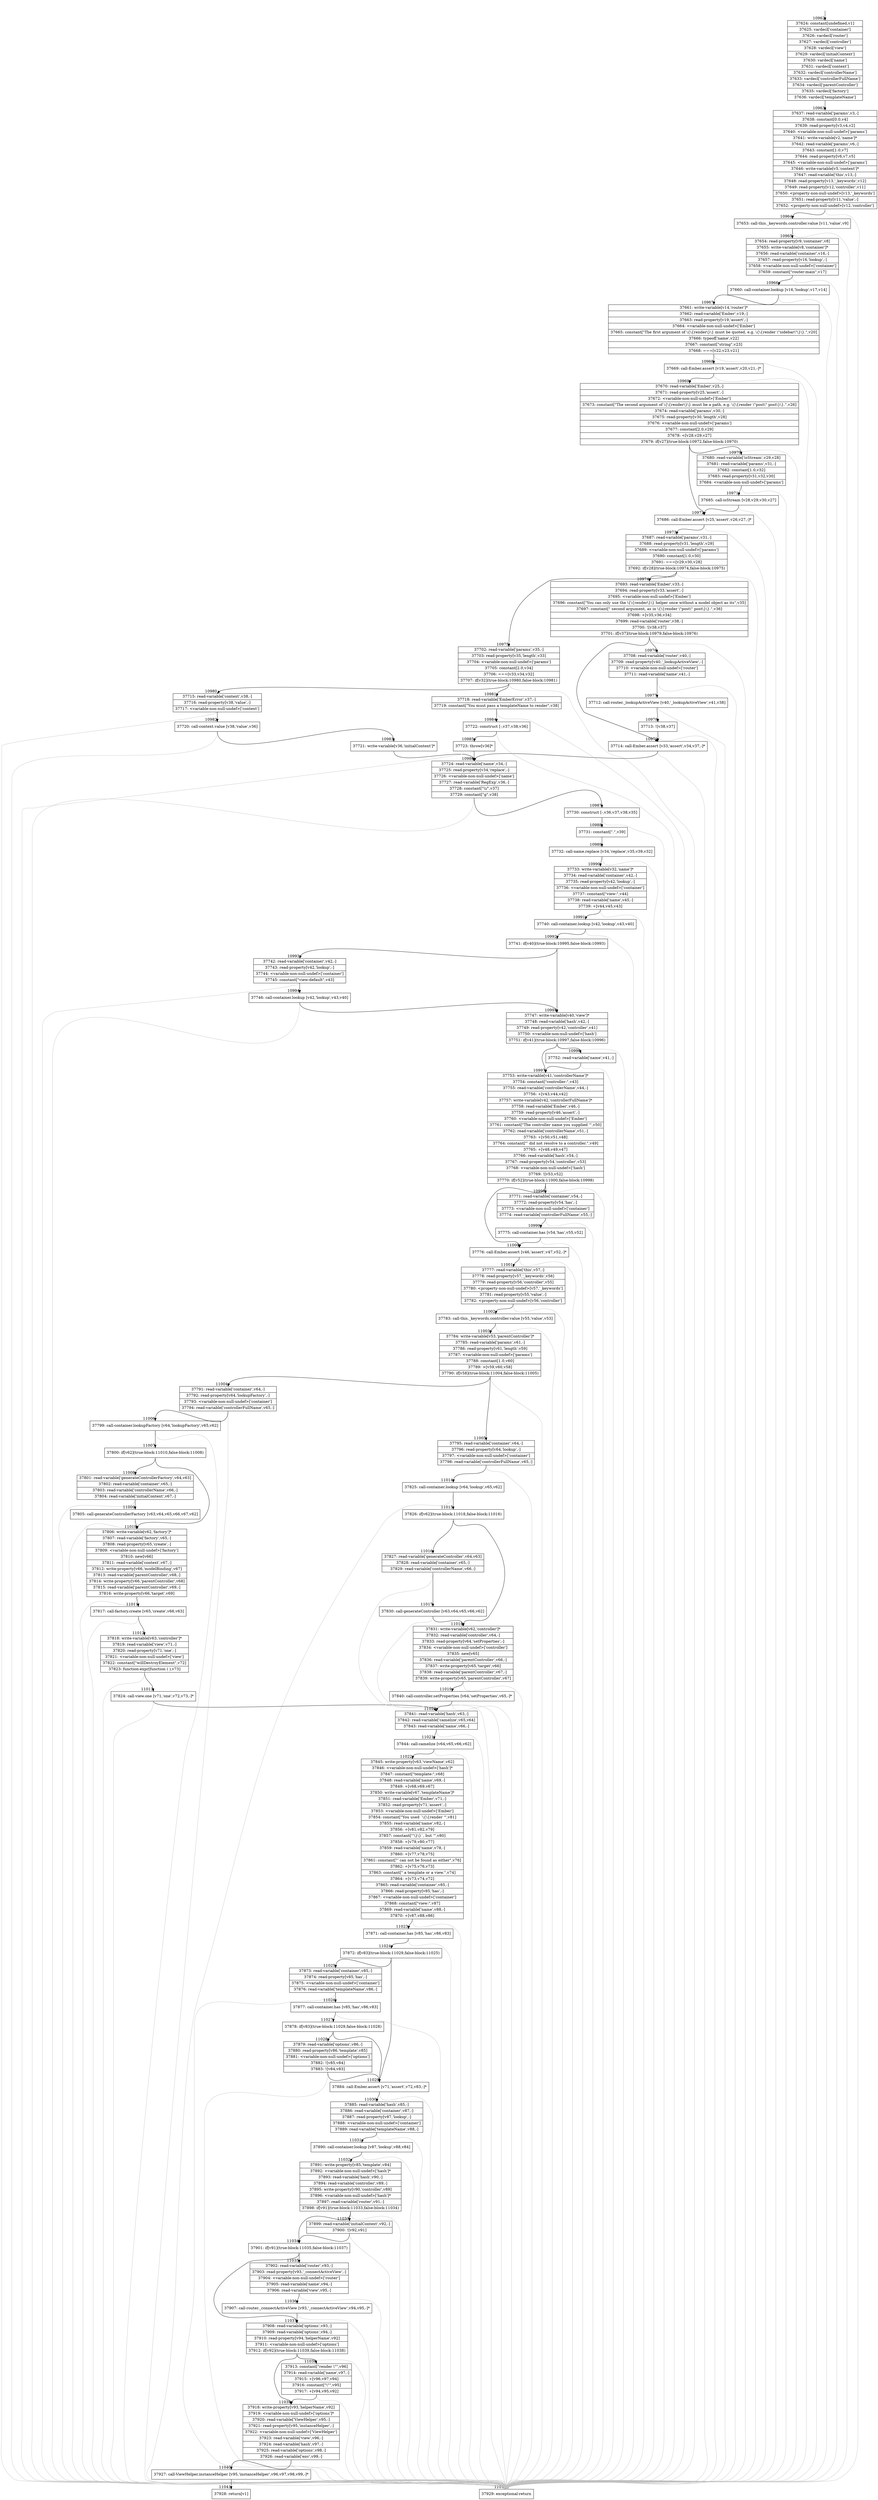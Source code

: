 digraph {
rankdir="TD"
BB_entry915[shape=none,label=""];
BB_entry915 -> BB10962 [tailport=s, headport=n, headlabel="    10962"]
BB10962 [shape=record label="{37624: constant[undefined,v1]|37625: vardecl['container']|37626: vardecl['router']|37627: vardecl['controller']|37628: vardecl['view']|37629: vardecl['initialContext']|37630: vardecl['name']|37631: vardecl['context']|37632: vardecl['controllerName']|37633: vardecl['controllerFullName']|37634: vardecl['parentController']|37635: vardecl['factory']|37636: vardecl['templateName']}" ] 
BB10962 -> BB10963 [tailport=s, headport=n, headlabel="      10963"]
BB10963 [shape=record label="{37637: read-variable['params',v3,-]|37638: constant[0.0,v4]|37639: read-property[v3,v4,v2]|37640: \<variable-non-null-undef\>['params']|37641: write-variable[v2,'name']*|37642: read-variable['params',v6,-]|37643: constant[1.0,v7]|37644: read-property[v6,v7,v5]|37645: \<variable-non-null-undef\>['params']|37646: write-variable[v5,'context']*|37647: read-variable['this',v13,-]|37648: read-property[v13,'_keywords',v12]|37649: read-property[v12,'controller',v11]|37650: \<property-non-null-undef\>[v13,'_keywords']|37651: read-property[v11,'value',-]|37652: \<property-non-null-undef\>[v12,'controller']}" ] 
BB10963 -> BB10964 [tailport=s, headport=n, headlabel="      10964"]
BB10963 -> BB11042 [tailport=s, headport=n, color=gray, headlabel="      11042"]
BB10964 [shape=record label="{37653: call-this._keywords.controller.value [v11,'value',v9]}" ] 
BB10964 -> BB10965 [tailport=s, headport=n, headlabel="      10965"]
BB10964 -> BB11042 [tailport=s, headport=n, color=gray]
BB10965 [shape=record label="{37654: read-property[v9,'container',v8]|37655: write-variable[v8,'container']*|37656: read-variable['container',v16,-]|37657: read-property[v16,'lookup',-]|37658: \<variable-non-null-undef\>['container']|37659: constant[\"router:main\",v17]}" ] 
BB10965 -> BB10966 [tailport=s, headport=n, headlabel="      10966"]
BB10965 -> BB11042 [tailport=s, headport=n, color=gray]
BB10966 [shape=record label="{37660: call-container.lookup [v16,'lookup',v17,v14]}" ] 
BB10966 -> BB10967 [tailport=s, headport=n, headlabel="      10967"]
BB10966 -> BB11042 [tailport=s, headport=n, color=gray]
BB10967 [shape=record label="{37661: write-variable[v14,'router']*|37662: read-variable['Ember',v19,-]|37663: read-property[v19,'assert',-]|37664: \<variable-non-null-undef\>['Ember']|37665: constant[\"The first argument of \\\{\\\{render\\\}\\\} must be quoted, e.g. \\\{\\\{render \\\"sidebar\\\"\\\}\\\}.\",v20]|37666: typeof['name',v22]|37667: constant[\"string\",v23]|37668: ===[v22,v23,v21]}" ] 
BB10967 -> BB10968 [tailport=s, headport=n, headlabel="      10968"]
BB10967 -> BB11042 [tailport=s, headport=n, color=gray]
BB10968 [shape=record label="{37669: call-Ember.assert [v19,'assert',v20,v21,-]*}" ] 
BB10968 -> BB10969 [tailport=s, headport=n, headlabel="      10969"]
BB10968 -> BB11042 [tailport=s, headport=n, color=gray]
BB10969 [shape=record label="{37670: read-variable['Ember',v25,-]|37671: read-property[v25,'assert',-]|37672: \<variable-non-null-undef\>['Ember']|37673: constant[\"The second argument of \\\{\\\{render\\\}\\\} must be a path, e.g. \\\{\\\{render \\\"post\\\" post\\\}\\\}.\",v26]|37674: read-variable['params',v30,-]|37675: read-property[v30,'length',v28]|37676: \<variable-non-null-undef\>['params']|37677: constant[2.0,v29]|37678: \<[v28,v29,v27]|37679: if[v27](true-block:10972,false-block:10970)}" ] 
BB10969 -> BB10972 [tailport=s, headport=n, headlabel="      10972"]
BB10969 -> BB10970 [tailport=s, headport=n, headlabel="      10970"]
BB10969 -> BB11042 [tailport=s, headport=n, color=gray]
BB10970 [shape=record label="{37680: read-variable['isStream',v29,v28]|37681: read-variable['params',v31,-]|37682: constant[1.0,v32]|37683: read-property[v31,v32,v30]|37684: \<variable-non-null-undef\>['params']}" ] 
BB10970 -> BB10971 [tailport=s, headport=n, headlabel="      10971"]
BB10970 -> BB11042 [tailport=s, headport=n, color=gray]
BB10971 [shape=record label="{37685: call-isStream [v28,v29,v30,v27]}" ] 
BB10971 -> BB10972 [tailport=s, headport=n]
BB10971 -> BB11042 [tailport=s, headport=n, color=gray]
BB10972 [shape=record label="{37686: call-Ember.assert [v25,'assert',v26,v27,-]*}" ] 
BB10972 -> BB10973 [tailport=s, headport=n, headlabel="      10973"]
BB10972 -> BB11042 [tailport=s, headport=n, color=gray]
BB10973 [shape=record label="{37687: read-variable['params',v31,-]|37688: read-property[v31,'length',v29]|37689: \<variable-non-null-undef\>['params']|37690: constant[1.0,v30]|37691: ===[v29,v30,v28]|37692: if[v28](true-block:10974,false-block:10975)}" ] 
BB10973 -> BB10974 [tailport=s, headport=n, headlabel="      10974"]
BB10973 -> BB10975 [tailport=s, headport=n, headlabel="      10975"]
BB10973 -> BB11042 [tailport=s, headport=n, color=gray]
BB10974 [shape=record label="{37693: read-variable['Ember',v33,-]|37694: read-property[v33,'assert',-]|37695: \<variable-non-null-undef\>['Ember']|37696: constant[\"You can only use the \\\{\\\{render\\\}\\\} helper once without a model object as its\",v35]|37697: constant[\" second argument, as in \\\{\\\{render \\\"post\\\" post\\\}\\\}.\",v36]|37698: +[v35,v36,v34]|37699: read-variable['router',v38,-]|37700: ![v38,v37]|37701: if[v37](true-block:10979,false-block:10976)}" ] 
BB10974 -> BB10979 [tailport=s, headport=n, headlabel="      10979"]
BB10974 -> BB10976 [tailport=s, headport=n, headlabel="      10976"]
BB10974 -> BB11042 [tailport=s, headport=n, color=gray]
BB10975 [shape=record label="{37702: read-variable['params',v35,-]|37703: read-property[v35,'length',v33]|37704: \<variable-non-null-undef\>['params']|37705: constant[2.0,v34]|37706: ===[v33,v34,v32]|37707: if[v32](true-block:10980,false-block:10981)}" ] 
BB10975 -> BB10980 [tailport=s, headport=n, headlabel="      10980"]
BB10975 -> BB10981 [tailport=s, headport=n, headlabel="      10981"]
BB10975 -> BB11042 [tailport=s, headport=n, color=gray]
BB10976 [shape=record label="{37708: read-variable['router',v40,-]|37709: read-property[v40,'_lookupActiveView',-]|37710: \<variable-non-null-undef\>['router']|37711: read-variable['name',v41,-]}" ] 
BB10976 -> BB10977 [tailport=s, headport=n, headlabel="      10977"]
BB10976 -> BB11042 [tailport=s, headport=n, color=gray]
BB10977 [shape=record label="{37712: call-router._lookupActiveView [v40,'_lookupActiveView',v41,v38]}" ] 
BB10977 -> BB10978 [tailport=s, headport=n, headlabel="      10978"]
BB10977 -> BB11042 [tailport=s, headport=n, color=gray]
BB10978 [shape=record label="{37713: ![v38,v37]}" ] 
BB10978 -> BB10979 [tailport=s, headport=n]
BB10978 -> BB11042 [tailport=s, headport=n, color=gray]
BB10979 [shape=record label="{37714: call-Ember.assert [v33,'assert',v34,v37,-]*}" ] 
BB10979 -> BB10986 [tailport=s, headport=n, headlabel="      10986"]
BB10979 -> BB11042 [tailport=s, headport=n, color=gray]
BB10980 [shape=record label="{37715: read-variable['context',v38,-]|37716: read-property[v38,'value',-]|37717: \<variable-non-null-undef\>['context']}" ] 
BB10980 -> BB10982 [tailport=s, headport=n, headlabel="      10982"]
BB10980 -> BB11042 [tailport=s, headport=n, color=gray]
BB10981 [shape=record label="{37718: read-variable['EmberError',v37,-]|37719: constant[\"You must pass a templateName to render\",v38]}" ] 
BB10981 -> BB10984 [tailport=s, headport=n, headlabel="      10984"]
BB10981 -> BB11042 [tailport=s, headport=n, color=gray]
BB10982 [shape=record label="{37720: call-context.value [v38,'value',v36]}" ] 
BB10982 -> BB10983 [tailport=s, headport=n, headlabel="      10983"]
BB10982 -> BB11042 [tailport=s, headport=n, color=gray]
BB10983 [shape=record label="{37721: write-variable[v36,'initialContext']*}" ] 
BB10983 -> BB10986 [tailport=s, headport=n]
BB10984 [shape=record label="{37722: construct [-,v37,v38,v36]}" ] 
BB10984 -> BB10985 [tailport=s, headport=n, headlabel="      10985"]
BB10984 -> BB11042 [tailport=s, headport=n, color=gray]
BB10985 [shape=record label="{37723: throw[v36]*}" ] 
BB10985 -> BB10986 [tailport=s, headport=n]
BB10985 -> BB11042 [tailport=s, headport=n, color=gray]
BB10986 [shape=record label="{37724: read-variable['name',v34,-]|37725: read-property[v34,'replace',-]|37726: \<variable-non-null-undef\>['name']|37727: read-variable['RegExp',v36,-]|37728: constant[\"\\\\/\",v37]|37729: constant[\"g\",v38]}" ] 
BB10986 -> BB10987 [tailport=s, headport=n, headlabel="      10987"]
BB10986 -> BB11042 [tailport=s, headport=n, color=gray]
BB10987 [shape=record label="{37730: construct [-,v36,v37,v38,v35]}" ] 
BB10987 -> BB10988 [tailport=s, headport=n, headlabel="      10988"]
BB10987 -> BB11042 [tailport=s, headport=n, color=gray]
BB10988 [shape=record label="{37731: constant[\".\",v39]}" ] 
BB10988 -> BB10989 [tailport=s, headport=n, headlabel="      10989"]
BB10989 [shape=record label="{37732: call-name.replace [v34,'replace',v35,v39,v32]}" ] 
BB10989 -> BB10990 [tailport=s, headport=n, headlabel="      10990"]
BB10989 -> BB11042 [tailport=s, headport=n, color=gray]
BB10990 [shape=record label="{37733: write-variable[v32,'name']*|37734: read-variable['container',v42,-]|37735: read-property[v42,'lookup',-]|37736: \<variable-non-null-undef\>['container']|37737: constant[\"view:\",v44]|37738: read-variable['name',v45,-]|37739: +[v44,v45,v43]}" ] 
BB10990 -> BB10991 [tailport=s, headport=n, headlabel="      10991"]
BB10990 -> BB11042 [tailport=s, headport=n, color=gray]
BB10991 [shape=record label="{37740: call-container.lookup [v42,'lookup',v43,v40]}" ] 
BB10991 -> BB10992 [tailport=s, headport=n, headlabel="      10992"]
BB10991 -> BB11042 [tailport=s, headport=n, color=gray]
BB10992 [shape=record label="{37741: if[v40](true-block:10995,false-block:10993)}" ] 
BB10992 -> BB10995 [tailport=s, headport=n, headlabel="      10995"]
BB10992 -> BB10993 [tailport=s, headport=n, headlabel="      10993"]
BB10993 [shape=record label="{37742: read-variable['container',v42,-]|37743: read-property[v42,'lookup',-]|37744: \<variable-non-null-undef\>['container']|37745: constant[\"view:default\",v43]}" ] 
BB10993 -> BB10994 [tailport=s, headport=n, headlabel="      10994"]
BB10993 -> BB11042 [tailport=s, headport=n, color=gray]
BB10994 [shape=record label="{37746: call-container.lookup [v42,'lookup',v43,v40]}" ] 
BB10994 -> BB10995 [tailport=s, headport=n]
BB10994 -> BB11042 [tailport=s, headport=n, color=gray]
BB10995 [shape=record label="{37747: write-variable[v40,'view']*|37748: read-variable['hash',v42,-]|37749: read-property[v42,'controller',v41]|37750: \<variable-non-null-undef\>['hash']|37751: if[v41](true-block:10997,false-block:10996)}" ] 
BB10995 -> BB10997 [tailport=s, headport=n, headlabel="      10997"]
BB10995 -> BB10996 [tailport=s, headport=n, headlabel="      10996"]
BB10995 -> BB11042 [tailport=s, headport=n, color=gray]
BB10996 [shape=record label="{37752: read-variable['name',v41,-]}" ] 
BB10996 -> BB10997 [tailport=s, headport=n]
BB10996 -> BB11042 [tailport=s, headport=n, color=gray]
BB10997 [shape=record label="{37753: write-variable[v41,'controllerName']*|37754: constant[\"controller:\",v43]|37755: read-variable['controllerName',v44,-]|37756: +[v43,v44,v42]|37757: write-variable[v42,'controllerFullName']*|37758: read-variable['Ember',v46,-]|37759: read-property[v46,'assert',-]|37760: \<variable-non-null-undef\>['Ember']|37761: constant[\"The controller name you supplied '\",v50]|37762: read-variable['controllerName',v51,-]|37763: +[v50,v51,v48]|37764: constant[\"' did not resolve to a controller.\",v49]|37765: +[v48,v49,v47]|37766: read-variable['hash',v54,-]|37767: read-property[v54,'controller',v53]|37768: \<variable-non-null-undef\>['hash']|37769: ![v53,v52]|37770: if[v52](true-block:11000,false-block:10998)}" ] 
BB10997 -> BB11000 [tailport=s, headport=n, headlabel="      11000"]
BB10997 -> BB10998 [tailport=s, headport=n, headlabel="      10998"]
BB10997 -> BB11042 [tailport=s, headport=n, color=gray]
BB10998 [shape=record label="{37771: read-variable['container',v54,-]|37772: read-property[v54,'has',-]|37773: \<variable-non-null-undef\>['container']|37774: read-variable['controllerFullName',v55,-]}" ] 
BB10998 -> BB10999 [tailport=s, headport=n, headlabel="      10999"]
BB10998 -> BB11042 [tailport=s, headport=n, color=gray]
BB10999 [shape=record label="{37775: call-container.has [v54,'has',v55,v52]}" ] 
BB10999 -> BB11000 [tailport=s, headport=n]
BB10999 -> BB11042 [tailport=s, headport=n, color=gray]
BB11000 [shape=record label="{37776: call-Ember.assert [v46,'assert',v47,v52,-]*}" ] 
BB11000 -> BB11001 [tailport=s, headport=n, headlabel="      11001"]
BB11000 -> BB11042 [tailport=s, headport=n, color=gray]
BB11001 [shape=record label="{37777: read-variable['this',v57,-]|37778: read-property[v57,'_keywords',v56]|37779: read-property[v56,'controller',v55]|37780: \<property-non-null-undef\>[v57,'_keywords']|37781: read-property[v55,'value',-]|37782: \<property-non-null-undef\>[v56,'controller']}" ] 
BB11001 -> BB11002 [tailport=s, headport=n, headlabel="      11002"]
BB11001 -> BB11042 [tailport=s, headport=n, color=gray]
BB11002 [shape=record label="{37783: call-this._keywords.controller.value [v55,'value',v53]}" ] 
BB11002 -> BB11003 [tailport=s, headport=n, headlabel="      11003"]
BB11002 -> BB11042 [tailport=s, headport=n, color=gray]
BB11003 [shape=record label="{37784: write-variable[v53,'parentController']*|37785: read-variable['params',v61,-]|37786: read-property[v61,'length',v59]|37787: \<variable-non-null-undef\>['params']|37788: constant[1.0,v60]|37789: \>[v59,v60,v58]|37790: if[v58](true-block:11004,false-block:11005)}" ] 
BB11003 -> BB11004 [tailport=s, headport=n, headlabel="      11004"]
BB11003 -> BB11005 [tailport=s, headport=n, headlabel="      11005"]
BB11003 -> BB11042 [tailport=s, headport=n, color=gray]
BB11004 [shape=record label="{37791: read-variable['container',v64,-]|37792: read-property[v64,'lookupFactory',-]|37793: \<variable-non-null-undef\>['container']|37794: read-variable['controllerFullName',v65,-]}" ] 
BB11004 -> BB11006 [tailport=s, headport=n, headlabel="      11006"]
BB11004 -> BB11042 [tailport=s, headport=n, color=gray]
BB11005 [shape=record label="{37795: read-variable['container',v64,-]|37796: read-property[v64,'lookup',-]|37797: \<variable-non-null-undef\>['container']|37798: read-variable['controllerFullName',v65,-]}" ] 
BB11005 -> BB11014 [tailport=s, headport=n, headlabel="      11014"]
BB11005 -> BB11042 [tailport=s, headport=n, color=gray]
BB11006 [shape=record label="{37799: call-container.lookupFactory [v64,'lookupFactory',v65,v62]}" ] 
BB11006 -> BB11007 [tailport=s, headport=n, headlabel="      11007"]
BB11006 -> BB11042 [tailport=s, headport=n, color=gray]
BB11007 [shape=record label="{37800: if[v62](true-block:11010,false-block:11008)}" ] 
BB11007 -> BB11010 [tailport=s, headport=n, headlabel="      11010"]
BB11007 -> BB11008 [tailport=s, headport=n, headlabel="      11008"]
BB11008 [shape=record label="{37801: read-variable['generateControllerFactory',v64,v63]|37802: read-variable['container',v65,-]|37803: read-variable['controllerName',v66,-]|37804: read-variable['initialContext',v67,-]}" ] 
BB11008 -> BB11009 [tailport=s, headport=n, headlabel="      11009"]
BB11008 -> BB11042 [tailport=s, headport=n, color=gray]
BB11009 [shape=record label="{37805: call-generateControllerFactory [v63,v64,v65,v66,v67,v62]}" ] 
BB11009 -> BB11010 [tailport=s, headport=n]
BB11009 -> BB11042 [tailport=s, headport=n, color=gray]
BB11010 [shape=record label="{37806: write-variable[v62,'factory']*|37807: read-variable['factory',v65,-]|37808: read-property[v65,'create',-]|37809: \<variable-non-null-undef\>['factory']|37810: new[v66]|37811: read-variable['context',v67,-]|37812: write-property[v66,'modelBinding',v67]|37813: read-variable['parentController',v68,-]|37814: write-property[v66,'parentController',v68]|37815: read-variable['parentController',v69,-]|37816: write-property[v66,'target',v69]}" ] 
BB11010 -> BB11011 [tailport=s, headport=n, headlabel="      11011"]
BB11010 -> BB11042 [tailport=s, headport=n, color=gray]
BB11011 [shape=record label="{37817: call-factory.create [v65,'create',v66,v63]}" ] 
BB11011 -> BB11012 [tailport=s, headport=n, headlabel="      11012"]
BB11011 -> BB11042 [tailport=s, headport=n, color=gray]
BB11012 [shape=record label="{37818: write-variable[v63,'controller']*|37819: read-variable['view',v71,-]|37820: read-property[v71,'one',-]|37821: \<variable-non-null-undef\>['view']|37822: constant[\"willDestroyElement\",v72]|37823: function-expr[function ( ),v73]}" ] 
BB11012 -> BB11013 [tailport=s, headport=n, headlabel="      11013"]
BB11012 -> BB11042 [tailport=s, headport=n, color=gray]
BB11013 [shape=record label="{37824: call-view.one [v71,'one',v72,v73,-]*}" ] 
BB11013 -> BB11020 [tailport=s, headport=n, headlabel="      11020"]
BB11013 -> BB11042 [tailport=s, headport=n, color=gray]
BB11014 [shape=record label="{37825: call-container.lookup [v64,'lookup',v65,v62]}" ] 
BB11014 -> BB11015 [tailport=s, headport=n, headlabel="      11015"]
BB11014 -> BB11042 [tailport=s, headport=n, color=gray]
BB11015 [shape=record label="{37826: if[v62](true-block:11018,false-block:11016)}" ] 
BB11015 -> BB11018 [tailport=s, headport=n, headlabel="      11018"]
BB11015 -> BB11016 [tailport=s, headport=n, headlabel="      11016"]
BB11016 [shape=record label="{37827: read-variable['generateController',v64,v63]|37828: read-variable['container',v65,-]|37829: read-variable['controllerName',v66,-]}" ] 
BB11016 -> BB11017 [tailport=s, headport=n, headlabel="      11017"]
BB11016 -> BB11042 [tailport=s, headport=n, color=gray]
BB11017 [shape=record label="{37830: call-generateController [v63,v64,v65,v66,v62]}" ] 
BB11017 -> BB11018 [tailport=s, headport=n]
BB11017 -> BB11042 [tailport=s, headport=n, color=gray]
BB11018 [shape=record label="{37831: write-variable[v62,'controller']*|37832: read-variable['controller',v64,-]|37833: read-property[v64,'setProperties',-]|37834: \<variable-non-null-undef\>['controller']|37835: new[v65]|37836: read-variable['parentController',v66,-]|37837: write-property[v65,'target',v66]|37838: read-variable['parentController',v67,-]|37839: write-property[v65,'parentController',v67]}" ] 
BB11018 -> BB11019 [tailport=s, headport=n, headlabel="      11019"]
BB11018 -> BB11042 [tailport=s, headport=n, color=gray]
BB11019 [shape=record label="{37840: call-controller.setProperties [v64,'setProperties',v65,-]*}" ] 
BB11019 -> BB11020 [tailport=s, headport=n]
BB11019 -> BB11042 [tailport=s, headport=n, color=gray]
BB11020 [shape=record label="{37841: read-variable['hash',v63,-]|37842: read-variable['camelize',v65,v64]|37843: read-variable['name',v66,-]}" ] 
BB11020 -> BB11021 [tailport=s, headport=n, headlabel="      11021"]
BB11020 -> BB11042 [tailport=s, headport=n, color=gray]
BB11021 [shape=record label="{37844: call-camelize [v64,v65,v66,v62]}" ] 
BB11021 -> BB11022 [tailport=s, headport=n, headlabel="      11022"]
BB11021 -> BB11042 [tailport=s, headport=n, color=gray]
BB11022 [shape=record label="{37845: write-property[v63,'viewName',v62]|37846: \<variable-non-null-undef\>['hash']*|37847: constant[\"template:\",v68]|37848: read-variable['name',v69,-]|37849: +[v68,v69,v67]|37850: write-variable[v67,'templateName']*|37851: read-variable['Ember',v71,-]|37852: read-property[v71,'assert',-]|37853: \<variable-non-null-undef\>['Ember']|37854: constant[\"You used `\\\{\\\{render '\",v81]|37855: read-variable['name',v82,-]|37856: +[v81,v82,v79]|37857: constant[\"'\\\}\\\}`, but '\",v80]|37858: +[v79,v80,v77]|37859: read-variable['name',v78,-]|37860: +[v77,v78,v75]|37861: constant[\"' can not be found as either\",v76]|37862: +[v75,v76,v73]|37863: constant[\" a template or a view.\",v74]|37864: +[v73,v74,v72]|37865: read-variable['container',v85,-]|37866: read-property[v85,'has',-]|37867: \<variable-non-null-undef\>['container']|37868: constant[\"view:\",v87]|37869: read-variable['name',v88,-]|37870: +[v87,v88,v86]}" ] 
BB11022 -> BB11023 [tailport=s, headport=n, headlabel="      11023"]
BB11022 -> BB11042 [tailport=s, headport=n, color=gray]
BB11023 [shape=record label="{37871: call-container.has [v85,'has',v86,v83]}" ] 
BB11023 -> BB11024 [tailport=s, headport=n, headlabel="      11024"]
BB11023 -> BB11042 [tailport=s, headport=n, color=gray]
BB11024 [shape=record label="{37872: if[v83](true-block:11029,false-block:11025)}" ] 
BB11024 -> BB11029 [tailport=s, headport=n, headlabel="      11029"]
BB11024 -> BB11025 [tailport=s, headport=n, headlabel="      11025"]
BB11025 [shape=record label="{37873: read-variable['container',v85,-]|37874: read-property[v85,'has',-]|37875: \<variable-non-null-undef\>['container']|37876: read-variable['templateName',v86,-]}" ] 
BB11025 -> BB11026 [tailport=s, headport=n, headlabel="      11026"]
BB11025 -> BB11042 [tailport=s, headport=n, color=gray]
BB11026 [shape=record label="{37877: call-container.has [v85,'has',v86,v83]}" ] 
BB11026 -> BB11027 [tailport=s, headport=n, headlabel="      11027"]
BB11026 -> BB11042 [tailport=s, headport=n, color=gray]
BB11027 [shape=record label="{37878: if[v83](true-block:11029,false-block:11028)}" ] 
BB11027 -> BB11029 [tailport=s, headport=n]
BB11027 -> BB11028 [tailport=s, headport=n, headlabel="      11028"]
BB11028 [shape=record label="{37879: read-variable['options',v86,-]|37880: read-property[v86,'template',v85]|37881: \<variable-non-null-undef\>['options']|37882: ![v85,v84]|37883: ![v84,v83]}" ] 
BB11028 -> BB11029 [tailport=s, headport=n]
BB11028 -> BB11042 [tailport=s, headport=n, color=gray]
BB11029 [shape=record label="{37884: call-Ember.assert [v71,'assert',v72,v83,-]*}" ] 
BB11029 -> BB11030 [tailport=s, headport=n, headlabel="      11030"]
BB11029 -> BB11042 [tailport=s, headport=n, color=gray]
BB11030 [shape=record label="{37885: read-variable['hash',v85,-]|37886: read-variable['container',v87,-]|37887: read-property[v87,'lookup',-]|37888: \<variable-non-null-undef\>['container']|37889: read-variable['templateName',v88,-]}" ] 
BB11030 -> BB11031 [tailport=s, headport=n, headlabel="      11031"]
BB11030 -> BB11042 [tailport=s, headport=n, color=gray]
BB11031 [shape=record label="{37890: call-container.lookup [v87,'lookup',v88,v84]}" ] 
BB11031 -> BB11032 [tailport=s, headport=n, headlabel="      11032"]
BB11031 -> BB11042 [tailport=s, headport=n, color=gray]
BB11032 [shape=record label="{37891: write-property[v85,'template',v84]|37892: \<variable-non-null-undef\>['hash']*|37893: read-variable['hash',v90,-]|37894: read-variable['controller',v89,-]|37895: write-property[v90,'controller',v89]|37896: \<variable-non-null-undef\>['hash']*|37897: read-variable['router',v91,-]|37898: if[v91](true-block:11033,false-block:11034)}" ] 
BB11032 -> BB11034 [tailport=s, headport=n, headlabel="      11034"]
BB11032 -> BB11033 [tailport=s, headport=n, headlabel="      11033"]
BB11032 -> BB11042 [tailport=s, headport=n, color=gray]
BB11033 [shape=record label="{37899: read-variable['initialContext',v92,-]|37900: ![v92,v91]}" ] 
BB11033 -> BB11034 [tailport=s, headport=n]
BB11033 -> BB11042 [tailport=s, headport=n, color=gray]
BB11034 [shape=record label="{37901: if[v91](true-block:11035,false-block:11037)}" ] 
BB11034 -> BB11035 [tailport=s, headport=n, headlabel="      11035"]
BB11034 -> BB11037 [tailport=s, headport=n, headlabel="      11037"]
BB11035 [shape=record label="{37902: read-variable['router',v93,-]|37903: read-property[v93,'_connectActiveView',-]|37904: \<variable-non-null-undef\>['router']|37905: read-variable['name',v94,-]|37906: read-variable['view',v95,-]}" ] 
BB11035 -> BB11036 [tailport=s, headport=n, headlabel="      11036"]
BB11035 -> BB11042 [tailport=s, headport=n, color=gray]
BB11036 [shape=record label="{37907: call-router._connectActiveView [v93,'_connectActiveView',v94,v95,-]*}" ] 
BB11036 -> BB11037 [tailport=s, headport=n]
BB11036 -> BB11042 [tailport=s, headport=n, color=gray]
BB11037 [shape=record label="{37908: read-variable['options',v93,-]|37909: read-variable['options',v94,-]|37910: read-property[v94,'helperName',v92]|37911: \<variable-non-null-undef\>['options']|37912: if[v92](true-block:11039,false-block:11038)}" ] 
BB11037 -> BB11039 [tailport=s, headport=n, headlabel="      11039"]
BB11037 -> BB11038 [tailport=s, headport=n, headlabel="      11038"]
BB11037 -> BB11042 [tailport=s, headport=n, color=gray]
BB11038 [shape=record label="{37913: constant[\"render \\\"\",v96]|37914: read-variable['name',v97,-]|37915: +[v96,v97,v94]|37916: constant[\"\\\"\",v95]|37917: +[v94,v95,v92]}" ] 
BB11038 -> BB11039 [tailport=s, headport=n]
BB11038 -> BB11042 [tailport=s, headport=n, color=gray]
BB11039 [shape=record label="{37918: write-property[v93,'helperName',v92]|37919: \<variable-non-null-undef\>['options']*|37920: read-variable['ViewHelper',v95,-]|37921: read-property[v95,'instanceHelper',-]|37922: \<variable-non-null-undef\>['ViewHelper']|37923: read-variable['view',v96,-]|37924: read-variable['hash',v97,-]|37925: read-variable['options',v98,-]|37926: read-variable['env',v99,-]}" ] 
BB11039 -> BB11040 [tailport=s, headport=n, headlabel="      11040"]
BB11039 -> BB11042 [tailport=s, headport=n, color=gray]
BB11040 [shape=record label="{37927: call-ViewHelper.instanceHelper [v95,'instanceHelper',v96,v97,v98,v99,-]*}" ] 
BB11040 -> BB11041 [tailport=s, headport=n, headlabel="      11041"]
BB11040 -> BB11042 [tailport=s, headport=n, color=gray]
BB11041 [shape=record label="{37928: return[v1]}" ] 
BB11042 [shape=record label="{37929: exceptional-return}" ] 
//#$~ 20067
}
